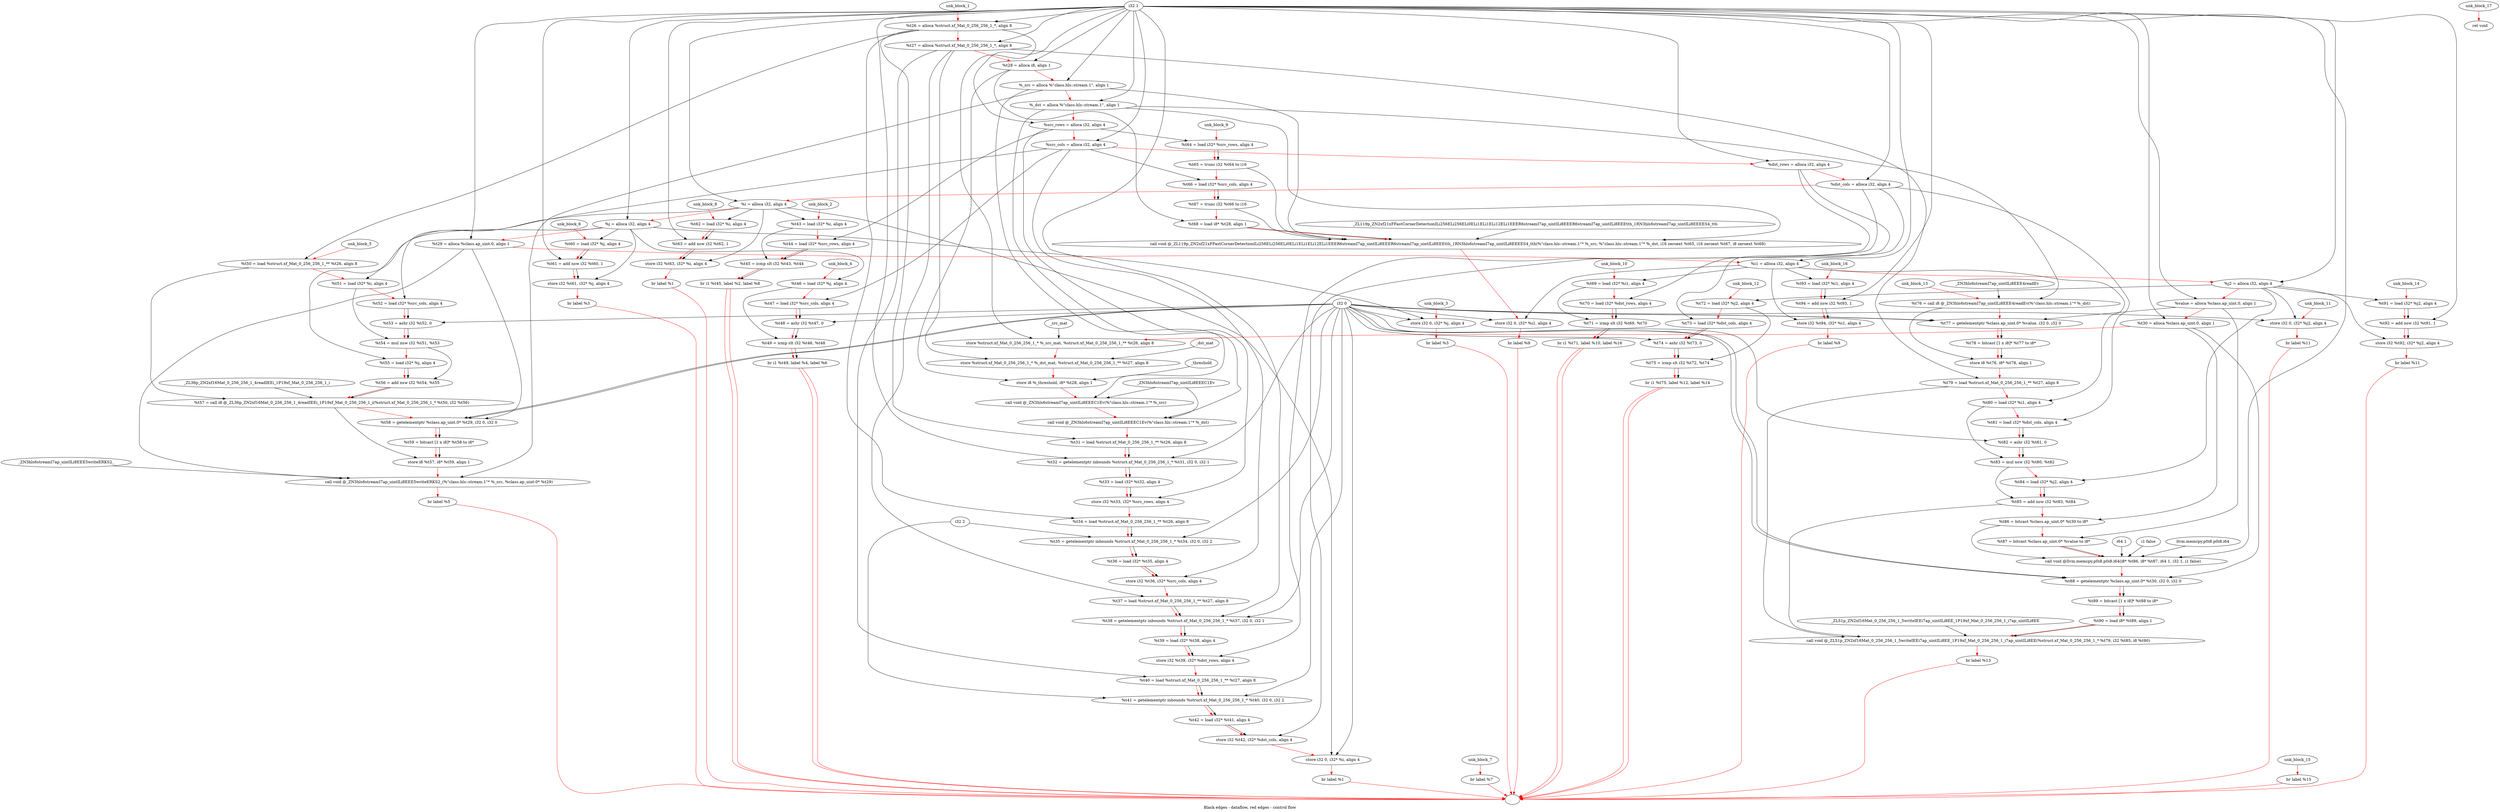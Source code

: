 digraph G {
compound=true
label="Black edges - dataflow, red edges - control flow"
"t26" [label="  %t26 = alloca %struct.xf_Mat_0_256_256_1_*, align 8"]
"t27" [label="  %t27 = alloca %struct.xf_Mat_0_256_256_1_*, align 8"]
"t28" [label="  %t28 = alloca i8, align 1"]
"_src" [label="  %_src = alloca %\"class.hls::stream.1\", align 1"]
"_dst" [label="  %_dst = alloca %\"class.hls::stream.1\", align 1"]
"src_rows" [label="  %src_rows = alloca i32, align 4"]
"src_cols" [label="  %src_cols = alloca i32, align 4"]
"dst_rows" [label="  %dst_rows = alloca i32, align 4"]
"dst_cols" [label="  %dst_cols = alloca i32, align 4"]
"i" [label="  %i = alloca i32, align 4"]
"j" [label="  %j = alloca i32, align 4"]
"t29" [label="  %t29 = alloca %class.ap_uint.0, align 1"]
"i1" [label="  %i1 = alloca i32, align 4"]
"j2" [label="  %j2 = alloca i32, align 4"]
"value" [label="  %value = alloca %class.ap_uint.0, align 1"]
"t30" [label="  %t30 = alloca %class.ap_uint.0, align 1"]
"_1" [label="  store %struct.xf_Mat_0_256_256_1_* %_src_mat, %struct.xf_Mat_0_256_256_1_** %t26, align 8"]
"_2" [label="  store %struct.xf_Mat_0_256_256_1_* %_dst_mat, %struct.xf_Mat_0_256_256_1_** %t27, align 8"]
"_3" [label="  store i8 %_threshold, i8* %t28, align 1"]
"_4" [label="  call void @_ZN3hls6streamI7ap_uintILi8EEEC1Ev(%\"class.hls::stream.1\"* %_src)"]
"_5" [label="  call void @_ZN3hls6streamI7ap_uintILi8EEEC1Ev(%\"class.hls::stream.1\"* %_dst)"]
"t31" [label="  %t31 = load %struct.xf_Mat_0_256_256_1_** %t26, align 8"]
"t32" [label="  %t32 = getelementptr inbounds %struct.xf_Mat_0_256_256_1_* %t31, i32 0, i32 1"]
"t33" [label="  %t33 = load i32* %t32, align 4"]
"_6" [label="  store i32 %t33, i32* %src_rows, align 4"]
"t34" [label="  %t34 = load %struct.xf_Mat_0_256_256_1_** %t26, align 8"]
"t35" [label="  %t35 = getelementptr inbounds %struct.xf_Mat_0_256_256_1_* %t34, i32 0, i32 2"]
"t36" [label="  %t36 = load i32* %t35, align 4"]
"_7" [label="  store i32 %t36, i32* %src_cols, align 4"]
"t37" [label="  %t37 = load %struct.xf_Mat_0_256_256_1_** %t27, align 8"]
"t38" [label="  %t38 = getelementptr inbounds %struct.xf_Mat_0_256_256_1_* %t37, i32 0, i32 1"]
"t39" [label="  %t39 = load i32* %t38, align 4"]
"_8" [label="  store i32 %t39, i32* %dst_rows, align 4"]
"t40" [label="  %t40 = load %struct.xf_Mat_0_256_256_1_** %t27, align 8"]
"t41" [label="  %t41 = getelementptr inbounds %struct.xf_Mat_0_256_256_1_* %t40, i32 0, i32 2"]
"t42" [label="  %t42 = load i32* %t41, align 4"]
"_9" [label="  store i32 %t42, i32* %dst_cols, align 4"]
"_10" [label="  store i32 0, i32* %i, align 4"]
"_11" [label="  br label %1"]
"unk_block_1" -> "t26"[color=red]
"i32 1" -> "t26"
"t26" -> "t27"[color=red weight=2]
"i32 1" -> "t27"
"t27" -> "t28"[color=red weight=2]
"i32 1" -> "t28"
"t28" -> "_src"[color=red weight=2]
"i32 1" -> "_src"
"_src" -> "_dst"[color=red weight=2]
"i32 1" -> "_dst"
"_dst" -> "src_rows"[color=red weight=2]
"i32 1" -> "src_rows"
"src_rows" -> "src_cols"[color=red weight=2]
"i32 1" -> "src_cols"
"src_cols" -> "dst_rows"[color=red weight=2]
"i32 1" -> "dst_rows"
"dst_rows" -> "dst_cols"[color=red weight=2]
"i32 1" -> "dst_cols"
"dst_cols" -> "i"[color=red weight=2]
"i32 1" -> "i"
"i" -> "j"[color=red weight=2]
"i32 1" -> "j"
"j" -> "t29"[color=red weight=2]
"i32 1" -> "t29"
"t29" -> "i1"[color=red weight=2]
"i32 1" -> "i1"
"i1" -> "j2"[color=red weight=2]
"i32 1" -> "j2"
"j2" -> "value"[color=red weight=2]
"i32 1" -> "value"
"value" -> "t30"[color=red weight=2]
"i32 1" -> "t30"
"t30" -> "_1"[color=red weight=2]
"_src_mat" -> "_1"
"t26" -> "_1"
"_1" -> "_2"[color=red weight=2]
"_dst_mat" -> "_2"
"t27" -> "_2"
"_2" -> "_3"[color=red weight=2]
"_threshold" -> "_3"
"t28" -> "_3"
"_3" -> "_4"[color=red weight=2]
"_src" -> "_4"
"_ZN3hls6streamI7ap_uintILi8EEEC1Ev" -> "_4"
"_4" -> "_5"[color=red weight=2]
"_dst" -> "_5"
"_ZN3hls6streamI7ap_uintILi8EEEC1Ev" -> "_5"
"_5" -> "t31"[color=red weight=2]
"t26" -> "t31"
"t31" -> "t32"[color=red weight=2]
"t31" -> "t32"
"i32 0" -> "t32"
"i32 1" -> "t32"
"t32" -> "t33"[color=red weight=2]
"t32" -> "t33"
"t33" -> "_6"[color=red weight=2]
"t33" -> "_6"
"src_rows" -> "_6"
"_6" -> "t34"[color=red weight=2]
"t26" -> "t34"
"t34" -> "t35"[color=red weight=2]
"t34" -> "t35"
"i32 0" -> "t35"
"i32 2" -> "t35"
"t35" -> "t36"[color=red weight=2]
"t35" -> "t36"
"t36" -> "_7"[color=red weight=2]
"t36" -> "_7"
"src_cols" -> "_7"
"_7" -> "t37"[color=red weight=2]
"t27" -> "t37"
"t37" -> "t38"[color=red weight=2]
"t37" -> "t38"
"i32 0" -> "t38"
"i32 1" -> "t38"
"t38" -> "t39"[color=red weight=2]
"t38" -> "t39"
"t39" -> "_8"[color=red weight=2]
"t39" -> "_8"
"dst_rows" -> "_8"
"_8" -> "t40"[color=red weight=2]
"t27" -> "t40"
"t40" -> "t41"[color=red weight=2]
"t40" -> "t41"
"i32 0" -> "t41"
"i32 2" -> "t41"
"t41" -> "t42"[color=red weight=2]
"t41" -> "t42"
"t42" -> "_9"[color=red weight=2]
"t42" -> "_9"
"dst_cols" -> "_9"
"_9" -> "_10"[color=red weight=2]
"i32 0" -> "_10"
"i" -> "_10"
"_10" -> "_11"[color=red weight=2]
"_11" -> ""[color=red]

"t43" [label="  %t43 = load i32* %i, align 4"]
"t44" [label="  %t44 = load i32* %src_rows, align 4"]
"t45" [label="  %t45 = icmp slt i32 %t43, %t44"]
"_12" [label="  br i1 %t45, label %2, label %8"]
"unk_block_2" -> "t43"[color=red]
"i" -> "t43"
"t43" -> "t44"[color=red weight=2]
"src_rows" -> "t44"
"t44" -> "t45"[color=red weight=2]
"t43" -> "t45"
"t44" -> "t45"
"t45" -> "_12"[color=red weight=2]
"t45" -> "_12"
"_12" -> ""[color=red]
"_12" -> ""[color=red]

"_13" [label="  store i32 0, i32* %j, align 4"]
"_14" [label="  br label %3"]
"unk_block_3" -> "_13"[color=red]
"i32 0" -> "_13"
"j" -> "_13"
"_13" -> "_14"[color=red weight=2]
"_14" -> ""[color=red]

"t46" [label="  %t46 = load i32* %j, align 4"]
"t47" [label="  %t47 = load i32* %src_cols, align 4"]
"t48" [label="  %t48 = ashr i32 %t47, 0"]
"t49" [label="  %t49 = icmp slt i32 %t46, %t48"]
"_15" [label="  br i1 %t49, label %4, label %6"]
"unk_block_4" -> "t46"[color=red]
"j" -> "t46"
"t46" -> "t47"[color=red weight=2]
"src_cols" -> "t47"
"t47" -> "t48"[color=red weight=2]
"t47" -> "t48"
"i32 0" -> "t48"
"t48" -> "t49"[color=red weight=2]
"t46" -> "t49"
"t48" -> "t49"
"t49" -> "_15"[color=red weight=2]
"t49" -> "_15"
"_15" -> ""[color=red]
"_15" -> ""[color=red]

"t50" [label="  %t50 = load %struct.xf_Mat_0_256_256_1_** %t26, align 8"]
"t51" [label="  %t51 = load i32* %i, align 4"]
"t52" [label="  %t52 = load i32* %src_cols, align 4"]
"t53" [label="  %t53 = ashr i32 %t52, 0"]
"t54" [label="  %t54 = mul nsw i32 %t51, %t53"]
"t55" [label="  %t55 = load i32* %j, align 4"]
"t56" [label="  %t56 = add nsw i32 %t54, %t55"]
"t57" [label="  %t57 = call i8 @_ZL36p_ZN2xf16Mat_0_256_256_1_4readIEEi_1P19xf_Mat_0_256_256_1_i(%struct.xf_Mat_0_256_256_1_* %t50, i32 %t56)"]
"t58" [label="  %t58 = getelementptr %class.ap_uint.0* %t29, i32 0, i32 0"]
"t59" [label="  %t59 = bitcast [1 x i8]* %t58 to i8*"]
"_16" [label="  store i8 %t57, i8* %t59, align 1"]
"_17" [label="  call void @_ZN3hls6streamI7ap_uintILi8EEE5writeERKS2_(%\"class.hls::stream.1\"* %_src, %class.ap_uint.0* %t29)"]
"_18" [label="  br label %5"]
"unk_block_5" -> "t50"[color=red]
"t26" -> "t50"
"t50" -> "t51"[color=red weight=2]
"i" -> "t51"
"t51" -> "t52"[color=red weight=2]
"src_cols" -> "t52"
"t52" -> "t53"[color=red weight=2]
"t52" -> "t53"
"i32 0" -> "t53"
"t53" -> "t54"[color=red weight=2]
"t51" -> "t54"
"t53" -> "t54"
"t54" -> "t55"[color=red weight=2]
"j" -> "t55"
"t55" -> "t56"[color=red weight=2]
"t54" -> "t56"
"t55" -> "t56"
"t56" -> "t57"[color=red weight=2]
"t50" -> "t57"
"t56" -> "t57"
"_ZL36p_ZN2xf16Mat_0_256_256_1_4readIEEi_1P19xf_Mat_0_256_256_1_i" -> "t57"
"t57" -> "t58"[color=red weight=2]
"t29" -> "t58"
"i32 0" -> "t58"
"i32 0" -> "t58"
"t58" -> "t59"[color=red weight=2]
"t58" -> "t59"
"t59" -> "_16"[color=red weight=2]
"t57" -> "_16"
"t59" -> "_16"
"_16" -> "_17"[color=red weight=2]
"_src" -> "_17"
"t29" -> "_17"
"_ZN3hls6streamI7ap_uintILi8EEE5writeERKS2_" -> "_17"
"_17" -> "_18"[color=red weight=2]
"_18" -> ""[color=red]

"t60" [label="  %t60 = load i32* %j, align 4"]
"t61" [label="  %t61 = add nsw i32 %t60, 1"]
"_19" [label="  store i32 %t61, i32* %j, align 4"]
"_20" [label="  br label %3"]
"unk_block_6" -> "t60"[color=red]
"j" -> "t60"
"t60" -> "t61"[color=red weight=2]
"t60" -> "t61"
"i32 1" -> "t61"
"t61" -> "_19"[color=red weight=2]
"t61" -> "_19"
"j" -> "_19"
"_19" -> "_20"[color=red weight=2]
"_20" -> ""[color=red]

"_21" [label="  br label %7"]
"unk_block_7" -> "_21"[color=red]
"_21" -> ""[color=red]

"t62" [label="  %t62 = load i32* %i, align 4"]
"t63" [label="  %t63 = add nsw i32 %t62, 1"]
"_22" [label="  store i32 %t63, i32* %i, align 4"]
"_23" [label="  br label %1"]
"unk_block_8" -> "t62"[color=red]
"i" -> "t62"
"t62" -> "t63"[color=red weight=2]
"t62" -> "t63"
"i32 1" -> "t63"
"t63" -> "_22"[color=red weight=2]
"t63" -> "_22"
"i" -> "_22"
"_22" -> "_23"[color=red weight=2]
"_23" -> ""[color=red]

"t64" [label="  %t64 = load i32* %src_rows, align 4"]
"t65" [label="  %t65 = trunc i32 %t64 to i16"]
"t66" [label="  %t66 = load i32* %src_cols, align 4"]
"t67" [label="  %t67 = trunc i32 %t66 to i16"]
"t68" [label="  %t68 = load i8* %t28, align 1"]
"_24" [label="  call void @_ZL119p_ZN2xf21xFFastCornerDetectionILi256ELi256ELi0ELi1ELi1ELi12ELi1EEER6streamI7ap_uintILi8EEER6streamI7ap_uintILi8EEEtth_1RN3hls6streamI7ap_uintILi8EEEES4_tth(%\"class.hls::stream.1\"* %_src, %\"class.hls::stream.1\"* %_dst, i16 zeroext %t65, i16 zeroext %t67, i8 zeroext %t68)"]
"_25" [label="  store i32 0, i32* %i1, align 4"]
"_26" [label="  br label %9"]
"unk_block_9" -> "t64"[color=red]
"src_rows" -> "t64"
"t64" -> "t65"[color=red weight=2]
"t64" -> "t65"
"t65" -> "t66"[color=red weight=2]
"src_cols" -> "t66"
"t66" -> "t67"[color=red weight=2]
"t66" -> "t67"
"t67" -> "t68"[color=red weight=2]
"t28" -> "t68"
"t68" -> "_24"[color=red weight=2]
"_src" -> "_24"
"_dst" -> "_24"
"t65" -> "_24"
"t67" -> "_24"
"t68" -> "_24"
"_ZL119p_ZN2xf21xFFastCornerDetectionILi256ELi256ELi0ELi1ELi1ELi12ELi1EEER6streamI7ap_uintILi8EEER6streamI7ap_uintILi8EEEtth_1RN3hls6streamI7ap_uintILi8EEEES4_tth" -> "_24"
"_24" -> "_25"[color=red weight=2]
"i32 0" -> "_25"
"i1" -> "_25"
"_25" -> "_26"[color=red weight=2]
"_26" -> ""[color=red]

"t69" [label="  %t69 = load i32* %i1, align 4"]
"t70" [label="  %t70 = load i32* %dst_rows, align 4"]
"t71" [label="  %t71 = icmp slt i32 %t69, %t70"]
"_27" [label="  br i1 %t71, label %10, label %16"]
"unk_block_10" -> "t69"[color=red]
"i1" -> "t69"
"t69" -> "t70"[color=red weight=2]
"dst_rows" -> "t70"
"t70" -> "t71"[color=red weight=2]
"t69" -> "t71"
"t70" -> "t71"
"t71" -> "_27"[color=red weight=2]
"t71" -> "_27"
"_27" -> ""[color=red]
"_27" -> ""[color=red]

"_28" [label="  store i32 0, i32* %j2, align 4"]
"_29" [label="  br label %11"]
"unk_block_11" -> "_28"[color=red]
"i32 0" -> "_28"
"j2" -> "_28"
"_28" -> "_29"[color=red weight=2]
"_29" -> ""[color=red]

"t72" [label="  %t72 = load i32* %j2, align 4"]
"t73" [label="  %t73 = load i32* %dst_cols, align 4"]
"t74" [label="  %t74 = ashr i32 %t73, 0"]
"t75" [label="  %t75 = icmp slt i32 %t72, %t74"]
"_30" [label="  br i1 %t75, label %12, label %14"]
"unk_block_12" -> "t72"[color=red]
"j2" -> "t72"
"t72" -> "t73"[color=red weight=2]
"dst_cols" -> "t73"
"t73" -> "t74"[color=red weight=2]
"t73" -> "t74"
"i32 0" -> "t74"
"t74" -> "t75"[color=red weight=2]
"t72" -> "t75"
"t74" -> "t75"
"t75" -> "_30"[color=red weight=2]
"t75" -> "_30"
"_30" -> ""[color=red]
"_30" -> ""[color=red]

"t76" [label="  %t76 = call i8 @_ZN3hls6streamI7ap_uintILi8EEE4readEv(%\"class.hls::stream.1\"* %_dst)"]
"t77" [label="  %t77 = getelementptr %class.ap_uint.0* %value, i32 0, i32 0"]
"t78" [label="  %t78 = bitcast [1 x i8]* %t77 to i8*"]
"_31" [label="  store i8 %t76, i8* %t78, align 1"]
"t79" [label="  %t79 = load %struct.xf_Mat_0_256_256_1_** %t27, align 8"]
"t80" [label="  %t80 = load i32* %i1, align 4"]
"t81" [label="  %t81 = load i32* %dst_cols, align 4"]
"t82" [label="  %t82 = ashr i32 %t81, 0"]
"t83" [label="  %t83 = mul nsw i32 %t80, %t82"]
"t84" [label="  %t84 = load i32* %j2, align 4"]
"t85" [label="  %t85 = add nsw i32 %t83, %t84"]
"t86" [label="  %t86 = bitcast %class.ap_uint.0* %t30 to i8*"]
"t87" [label="  %t87 = bitcast %class.ap_uint.0* %value to i8*"]
"_32" [label="  call void @llvm.memcpy.p0i8.p0i8.i64(i8* %t86, i8* %t87, i64 1, i32 1, i1 false)"]
"t88" [label="  %t88 = getelementptr %class.ap_uint.0* %t30, i32 0, i32 0"]
"t89" [label="  %t89 = bitcast [1 x i8]* %t88 to i8*"]
"t90" [label="  %t90 = load i8* %t89, align 1"]
"_33" [label="  call void @_ZL51p_ZN2xf16Mat_0_256_256_1_5writeIEEi7ap_uintILi8EE_1P19xf_Mat_0_256_256_1_i7ap_uintILi8EE(%struct.xf_Mat_0_256_256_1_* %t79, i32 %t85, i8 %t90)"]
"_34" [label="  br label %13"]
"unk_block_13" -> "t76"[color=red]
"_dst" -> "t76"
"_ZN3hls6streamI7ap_uintILi8EEE4readEv" -> "t76"
"t76" -> "t77"[color=red weight=2]
"value" -> "t77"
"i32 0" -> "t77"
"i32 0" -> "t77"
"t77" -> "t78"[color=red weight=2]
"t77" -> "t78"
"t78" -> "_31"[color=red weight=2]
"t76" -> "_31"
"t78" -> "_31"
"_31" -> "t79"[color=red weight=2]
"t27" -> "t79"
"t79" -> "t80"[color=red weight=2]
"i1" -> "t80"
"t80" -> "t81"[color=red weight=2]
"dst_cols" -> "t81"
"t81" -> "t82"[color=red weight=2]
"t81" -> "t82"
"i32 0" -> "t82"
"t82" -> "t83"[color=red weight=2]
"t80" -> "t83"
"t82" -> "t83"
"t83" -> "t84"[color=red weight=2]
"j2" -> "t84"
"t84" -> "t85"[color=red weight=2]
"t83" -> "t85"
"t84" -> "t85"
"t85" -> "t86"[color=red weight=2]
"t30" -> "t86"
"t86" -> "t87"[color=red weight=2]
"value" -> "t87"
"t87" -> "_32"[color=red weight=2]
"t86" -> "_32"
"t87" -> "_32"
"i64 1" -> "_32"
"i32 1" -> "_32"
"i1 false" -> "_32"
"llvm.memcpy.p0i8.p0i8.i64" -> "_32"
"_32" -> "t88"[color=red weight=2]
"t30" -> "t88"
"i32 0" -> "t88"
"i32 0" -> "t88"
"t88" -> "t89"[color=red weight=2]
"t88" -> "t89"
"t89" -> "t90"[color=red weight=2]
"t89" -> "t90"
"t90" -> "_33"[color=red weight=2]
"t79" -> "_33"
"t85" -> "_33"
"t90" -> "_33"
"_ZL51p_ZN2xf16Mat_0_256_256_1_5writeIEEi7ap_uintILi8EE_1P19xf_Mat_0_256_256_1_i7ap_uintILi8EE" -> "_33"
"_33" -> "_34"[color=red weight=2]
"_34" -> ""[color=red]

"t91" [label="  %t91 = load i32* %j2, align 4"]
"t92" [label="  %t92 = add nsw i32 %t91, 1"]
"_35" [label="  store i32 %t92, i32* %j2, align 4"]
"_36" [label="  br label %11"]
"unk_block_14" -> "t91"[color=red]
"j2" -> "t91"
"t91" -> "t92"[color=red weight=2]
"t91" -> "t92"
"i32 1" -> "t92"
"t92" -> "_35"[color=red weight=2]
"t92" -> "_35"
"j2" -> "_35"
"_35" -> "_36"[color=red weight=2]
"_36" -> ""[color=red]

"_37" [label="  br label %15"]
"unk_block_15" -> "_37"[color=red]
"_37" -> ""[color=red]

"t93" [label="  %t93 = load i32* %i1, align 4"]
"t94" [label="  %t94 = add nsw i32 %t93, 1"]
"_38" [label="  store i32 %t94, i32* %i1, align 4"]
"_39" [label="  br label %9"]
"unk_block_16" -> "t93"[color=red]
"i1" -> "t93"
"t93" -> "t94"[color=red weight=2]
"t93" -> "t94"
"i32 1" -> "t94"
"t94" -> "_38"[color=red weight=2]
"t94" -> "_38"
"i1" -> "_38"
"_38" -> "_39"[color=red weight=2]
"_39" -> ""[color=red]

"_40" [label="  ret void"]
"unk_block_17" -> "_40"[color=red]

}
